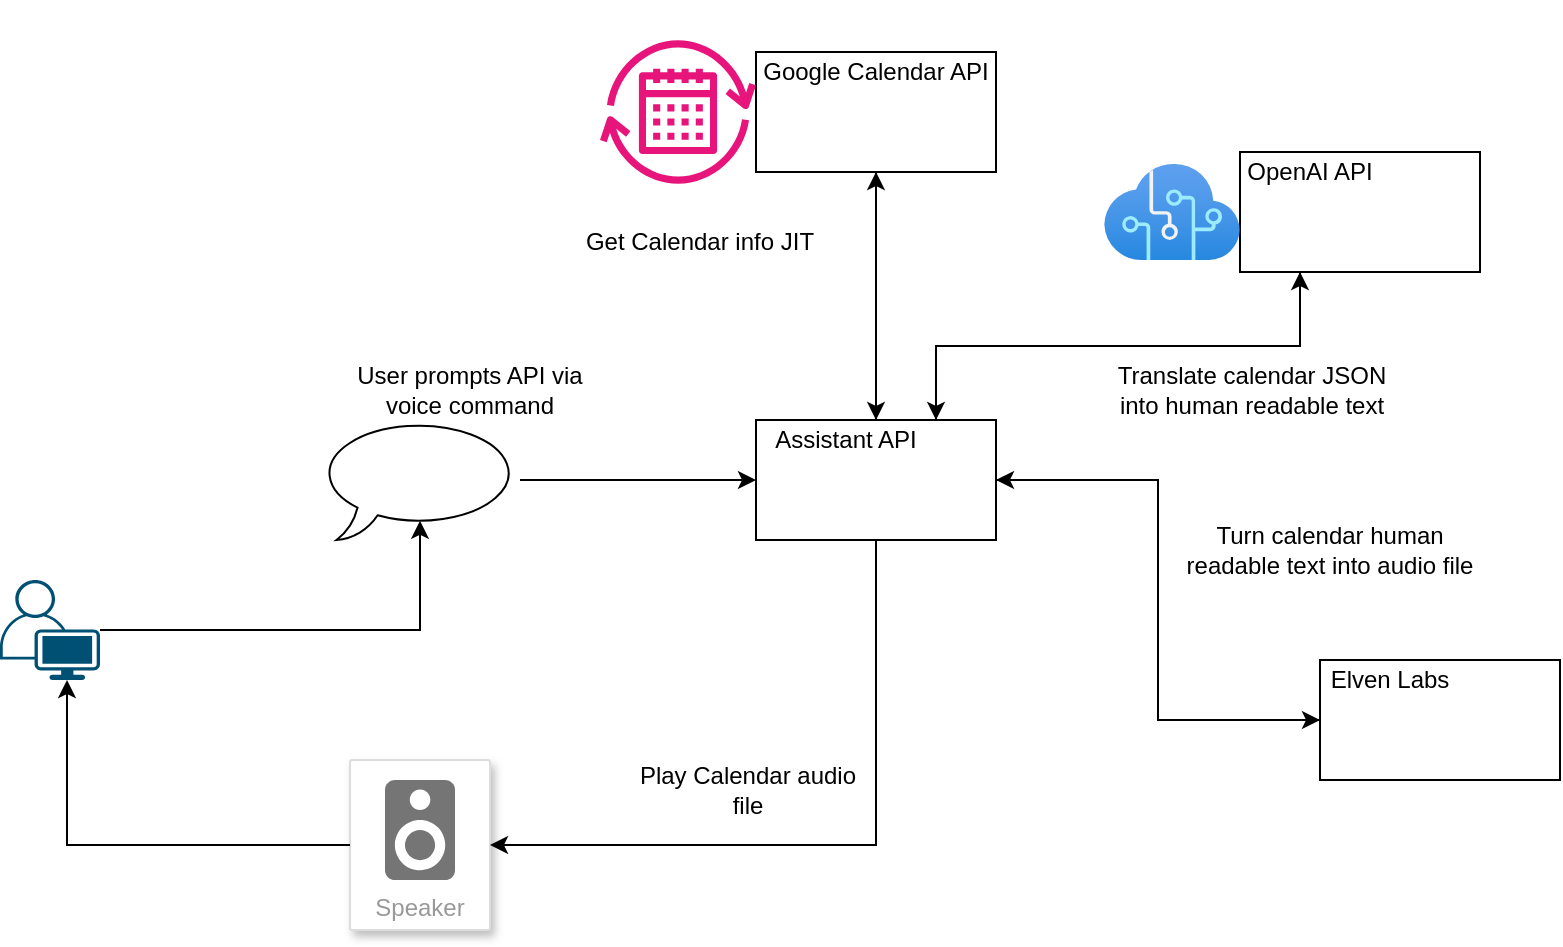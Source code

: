 <mxfile version="24.6.1" type="github">
  <diagram name="Page-1" id="1t4B85zT-pd5tq2HTVPx">
    <mxGraphModel dx="920" dy="870" grid="1" gridSize="10" guides="1" tooltips="1" connect="1" arrows="1" fold="1" page="1" pageScale="1" pageWidth="827" pageHeight="1169" math="0" shadow="0">
      <root>
        <mxCell id="0" />
        <mxCell id="1" parent="0" />
        <mxCell id="aWloOFPCooBZCWccYhwp-22" style="edgeStyle=orthogonalEdgeStyle;rounded=0;orthogonalLoop=1;jettySize=auto;html=1;" edge="1" parent="1" source="aWloOFPCooBZCWccYhwp-10" target="aWloOFPCooBZCWccYhwp-1">
          <mxGeometry relative="1" as="geometry" />
        </mxCell>
        <mxCell id="aWloOFPCooBZCWccYhwp-10" value="" style="whiteSpace=wrap;html=1;shape=mxgraph.basic.oval_callout" vertex="1" parent="1">
          <mxGeometry x="200" y="210" width="100" height="60" as="geometry" />
        </mxCell>
        <mxCell id="aWloOFPCooBZCWccYhwp-11" value="User prompts API via voice command" style="text;html=1;align=center;verticalAlign=middle;whiteSpace=wrap;rounded=0;" vertex="1" parent="1">
          <mxGeometry x="210" y="160" width="130" height="70" as="geometry" />
        </mxCell>
        <mxCell id="aWloOFPCooBZCWccYhwp-15" value="" style="group" vertex="1" connectable="0" parent="1">
          <mxGeometry x="340" width="198" height="92" as="geometry" />
        </mxCell>
        <mxCell id="aWloOFPCooBZCWccYhwp-14" value="" style="group" vertex="1" connectable="0" parent="aWloOFPCooBZCWccYhwp-15">
          <mxGeometry y="20" width="198" height="72" as="geometry" />
        </mxCell>
        <mxCell id="aWloOFPCooBZCWccYhwp-3" value="" style="rounded=0;whiteSpace=wrap;html=1;" vertex="1" parent="aWloOFPCooBZCWccYhwp-14">
          <mxGeometry x="78" y="6" width="120" height="60" as="geometry" />
        </mxCell>
        <mxCell id="aWloOFPCooBZCWccYhwp-4" value="" style="sketch=0;outlineConnect=0;fontColor=#232F3E;gradientColor=none;fillColor=#E7157B;strokeColor=none;dashed=0;verticalLabelPosition=bottom;verticalAlign=top;align=center;html=1;fontSize=12;fontStyle=0;aspect=fixed;pointerEvents=1;shape=mxgraph.aws4.systems_manager_change_calendar;" vertex="1" parent="aWloOFPCooBZCWccYhwp-14">
          <mxGeometry width="78" height="72" as="geometry" />
        </mxCell>
        <mxCell id="aWloOFPCooBZCWccYhwp-5" value="Google Calendar API" style="text;html=1;align=center;verticalAlign=middle;whiteSpace=wrap;rounded=0;" vertex="1" parent="aWloOFPCooBZCWccYhwp-14">
          <mxGeometry x="78" y="6" width="120" height="20" as="geometry" />
        </mxCell>
        <mxCell id="aWloOFPCooBZCWccYhwp-16" value="" style="group;fillColor=#dae8fc;strokeColor=#6c8ebf;" vertex="1" connectable="0" parent="1">
          <mxGeometry x="418" y="210" width="120" height="60" as="geometry" />
        </mxCell>
        <mxCell id="aWloOFPCooBZCWccYhwp-1" value="" style="rounded=0;whiteSpace=wrap;html=1;" vertex="1" parent="aWloOFPCooBZCWccYhwp-16">
          <mxGeometry width="120" height="60" as="geometry" />
        </mxCell>
        <mxCell id="aWloOFPCooBZCWccYhwp-2" value="Assistant API" style="text;html=1;align=center;verticalAlign=middle;whiteSpace=wrap;rounded=0;" vertex="1" parent="aWloOFPCooBZCWccYhwp-16">
          <mxGeometry width="90" height="20" as="geometry" />
        </mxCell>
        <mxCell id="aWloOFPCooBZCWccYhwp-20" style="edgeStyle=orthogonalEdgeStyle;rounded=0;orthogonalLoop=1;jettySize=auto;html=1;exitX=0.5;exitY=1;exitDx=0;exitDy=0;" edge="1" parent="1" source="aWloOFPCooBZCWccYhwp-3" target="aWloOFPCooBZCWccYhwp-1">
          <mxGeometry relative="1" as="geometry" />
        </mxCell>
        <mxCell id="aWloOFPCooBZCWccYhwp-21" style="edgeStyle=orthogonalEdgeStyle;rounded=0;orthogonalLoop=1;jettySize=auto;html=1;" edge="1" parent="1" source="aWloOFPCooBZCWccYhwp-1" target="aWloOFPCooBZCWccYhwp-3">
          <mxGeometry relative="1" as="geometry" />
        </mxCell>
        <mxCell id="aWloOFPCooBZCWccYhwp-25" value="" style="group" vertex="1" connectable="0" parent="1">
          <mxGeometry x="660" y="76" width="120" height="60" as="geometry" />
        </mxCell>
        <mxCell id="aWloOFPCooBZCWccYhwp-23" value="" style="rounded=0;whiteSpace=wrap;html=1;" vertex="1" parent="aWloOFPCooBZCWccYhwp-25">
          <mxGeometry width="120" height="60" as="geometry" />
        </mxCell>
        <mxCell id="aWloOFPCooBZCWccYhwp-24" value="OpenAI API" style="text;html=1;align=center;verticalAlign=middle;whiteSpace=wrap;rounded=0;" vertex="1" parent="aWloOFPCooBZCWccYhwp-25">
          <mxGeometry width="70" height="19" as="geometry" />
        </mxCell>
        <mxCell id="aWloOFPCooBZCWccYhwp-28" style="edgeStyle=orthogonalEdgeStyle;rounded=0;orthogonalLoop=1;jettySize=auto;html=1;exitX=1;exitY=0;exitDx=0;exitDy=0;entryX=0.25;entryY=1;entryDx=0;entryDy=0;" edge="1" parent="1" source="aWloOFPCooBZCWccYhwp-2" target="aWloOFPCooBZCWccYhwp-23">
          <mxGeometry relative="1" as="geometry" />
        </mxCell>
        <mxCell id="aWloOFPCooBZCWccYhwp-29" style="edgeStyle=orthogonalEdgeStyle;rounded=0;orthogonalLoop=1;jettySize=auto;html=1;exitX=0.25;exitY=1;exitDx=0;exitDy=0;entryX=1;entryY=0;entryDx=0;entryDy=0;" edge="1" parent="1" source="aWloOFPCooBZCWccYhwp-23" target="aWloOFPCooBZCWccYhwp-2">
          <mxGeometry relative="1" as="geometry" />
        </mxCell>
        <mxCell id="aWloOFPCooBZCWccYhwp-30" value="" style="image;aspect=fixed;html=1;points=[];align=center;fontSize=12;image=img/lib/azure2/ai_machine_learning/Cognitive_Services.svg;" vertex="1" parent="1">
          <mxGeometry x="592" y="82" width="68" height="48" as="geometry" />
        </mxCell>
        <mxCell id="aWloOFPCooBZCWccYhwp-31" value="" style="points=[[0.35,0,0],[0.98,0.51,0],[1,0.71,0],[0.67,1,0],[0,0.795,0],[0,0.65,0]];verticalLabelPosition=bottom;sketch=0;html=1;verticalAlign=top;aspect=fixed;align=center;pointerEvents=1;shape=mxgraph.cisco19.user;fillColor=#005073;strokeColor=none;" vertex="1" parent="1">
          <mxGeometry x="40" y="290" width="50" height="50" as="geometry" />
        </mxCell>
        <mxCell id="aWloOFPCooBZCWccYhwp-32" style="edgeStyle=orthogonalEdgeStyle;rounded=0;orthogonalLoop=1;jettySize=auto;html=1;entryX=0.5;entryY=0.84;entryDx=0;entryDy=0;entryPerimeter=0;" edge="1" parent="1" source="aWloOFPCooBZCWccYhwp-31" target="aWloOFPCooBZCWccYhwp-10">
          <mxGeometry relative="1" as="geometry" />
        </mxCell>
        <mxCell id="aWloOFPCooBZCWccYhwp-33" value="Speaker" style="strokeColor=#dddddd;shadow=1;strokeWidth=1;rounded=1;absoluteArcSize=1;arcSize=2;labelPosition=center;verticalLabelPosition=middle;align=center;verticalAlign=bottom;spacingLeft=0;fontColor=#999999;fontSize=12;whiteSpace=wrap;spacingBottom=2;html=1;" vertex="1" parent="1">
          <mxGeometry x="215" y="380" width="70" height="85" as="geometry" />
        </mxCell>
        <mxCell id="aWloOFPCooBZCWccYhwp-34" value="" style="sketch=0;dashed=0;connectable=0;html=1;fillColor=#757575;strokeColor=none;shape=mxgraph.gcp2.speaker;part=1;" vertex="1" parent="aWloOFPCooBZCWccYhwp-33">
          <mxGeometry x="0.5" width="35" height="50" relative="1" as="geometry">
            <mxPoint x="-17.5" y="10" as="offset" />
          </mxGeometry>
        </mxCell>
        <mxCell id="aWloOFPCooBZCWccYhwp-36" style="edgeStyle=orthogonalEdgeStyle;rounded=0;orthogonalLoop=1;jettySize=auto;html=1;exitX=0.5;exitY=1;exitDx=0;exitDy=0;entryX=1;entryY=0.5;entryDx=0;entryDy=0;" edge="1" parent="1" source="aWloOFPCooBZCWccYhwp-1" target="aWloOFPCooBZCWccYhwp-33">
          <mxGeometry relative="1" as="geometry" />
        </mxCell>
        <mxCell id="aWloOFPCooBZCWccYhwp-37" value="Get Calendar info JIT" style="text;html=1;align=center;verticalAlign=middle;whiteSpace=wrap;rounded=0;" vertex="1" parent="1">
          <mxGeometry x="320" y="106" width="140" height="30" as="geometry" />
        </mxCell>
        <mxCell id="aWloOFPCooBZCWccYhwp-38" value="Translate calendar JSON into human readable text" style="text;html=1;align=center;verticalAlign=middle;whiteSpace=wrap;rounded=0;" vertex="1" parent="1">
          <mxGeometry x="592" y="180" width="148" height="30" as="geometry" />
        </mxCell>
        <mxCell id="aWloOFPCooBZCWccYhwp-39" style="edgeStyle=orthogonalEdgeStyle;rounded=0;orthogonalLoop=1;jettySize=auto;html=1;exitX=0;exitY=0.5;exitDx=0;exitDy=0;entryX=0.67;entryY=1;entryDx=0;entryDy=0;entryPerimeter=0;" edge="1" parent="1" source="aWloOFPCooBZCWccYhwp-33" target="aWloOFPCooBZCWccYhwp-31">
          <mxGeometry relative="1" as="geometry" />
        </mxCell>
        <mxCell id="aWloOFPCooBZCWccYhwp-40" value="Play Calendar audio file" style="text;html=1;align=center;verticalAlign=middle;whiteSpace=wrap;rounded=0;" vertex="1" parent="1">
          <mxGeometry x="354" y="380" width="120" height="30" as="geometry" />
        </mxCell>
        <mxCell id="aWloOFPCooBZCWccYhwp-43" value="" style="group" vertex="1" connectable="0" parent="1">
          <mxGeometry x="700" y="330" width="120" height="60" as="geometry" />
        </mxCell>
        <mxCell id="aWloOFPCooBZCWccYhwp-41" value="" style="rounded=0;whiteSpace=wrap;html=1;" vertex="1" parent="aWloOFPCooBZCWccYhwp-43">
          <mxGeometry width="120" height="60" as="geometry" />
        </mxCell>
        <mxCell id="aWloOFPCooBZCWccYhwp-42" value="Elven Labs" style="text;html=1;align=center;verticalAlign=middle;whiteSpace=wrap;rounded=0;" vertex="1" parent="aWloOFPCooBZCWccYhwp-43">
          <mxGeometry width="70" height="20" as="geometry" />
        </mxCell>
        <mxCell id="aWloOFPCooBZCWccYhwp-44" style="edgeStyle=orthogonalEdgeStyle;rounded=0;orthogonalLoop=1;jettySize=auto;html=1;exitX=1;exitY=0.5;exitDx=0;exitDy=0;entryX=0;entryY=0.5;entryDx=0;entryDy=0;" edge="1" parent="1" source="aWloOFPCooBZCWccYhwp-1" target="aWloOFPCooBZCWccYhwp-41">
          <mxGeometry relative="1" as="geometry" />
        </mxCell>
        <mxCell id="aWloOFPCooBZCWccYhwp-45" style="edgeStyle=orthogonalEdgeStyle;rounded=0;orthogonalLoop=1;jettySize=auto;html=1;exitX=0;exitY=0.5;exitDx=0;exitDy=0;entryX=1;entryY=0.5;entryDx=0;entryDy=0;" edge="1" parent="1" source="aWloOFPCooBZCWccYhwp-41" target="aWloOFPCooBZCWccYhwp-1">
          <mxGeometry relative="1" as="geometry" />
        </mxCell>
        <mxCell id="aWloOFPCooBZCWccYhwp-46" value="Turn calendar human readable text into audio file" style="text;html=1;align=center;verticalAlign=middle;whiteSpace=wrap;rounded=0;" vertex="1" parent="1">
          <mxGeometry x="630" y="260" width="150" height="30" as="geometry" />
        </mxCell>
      </root>
    </mxGraphModel>
  </diagram>
</mxfile>
